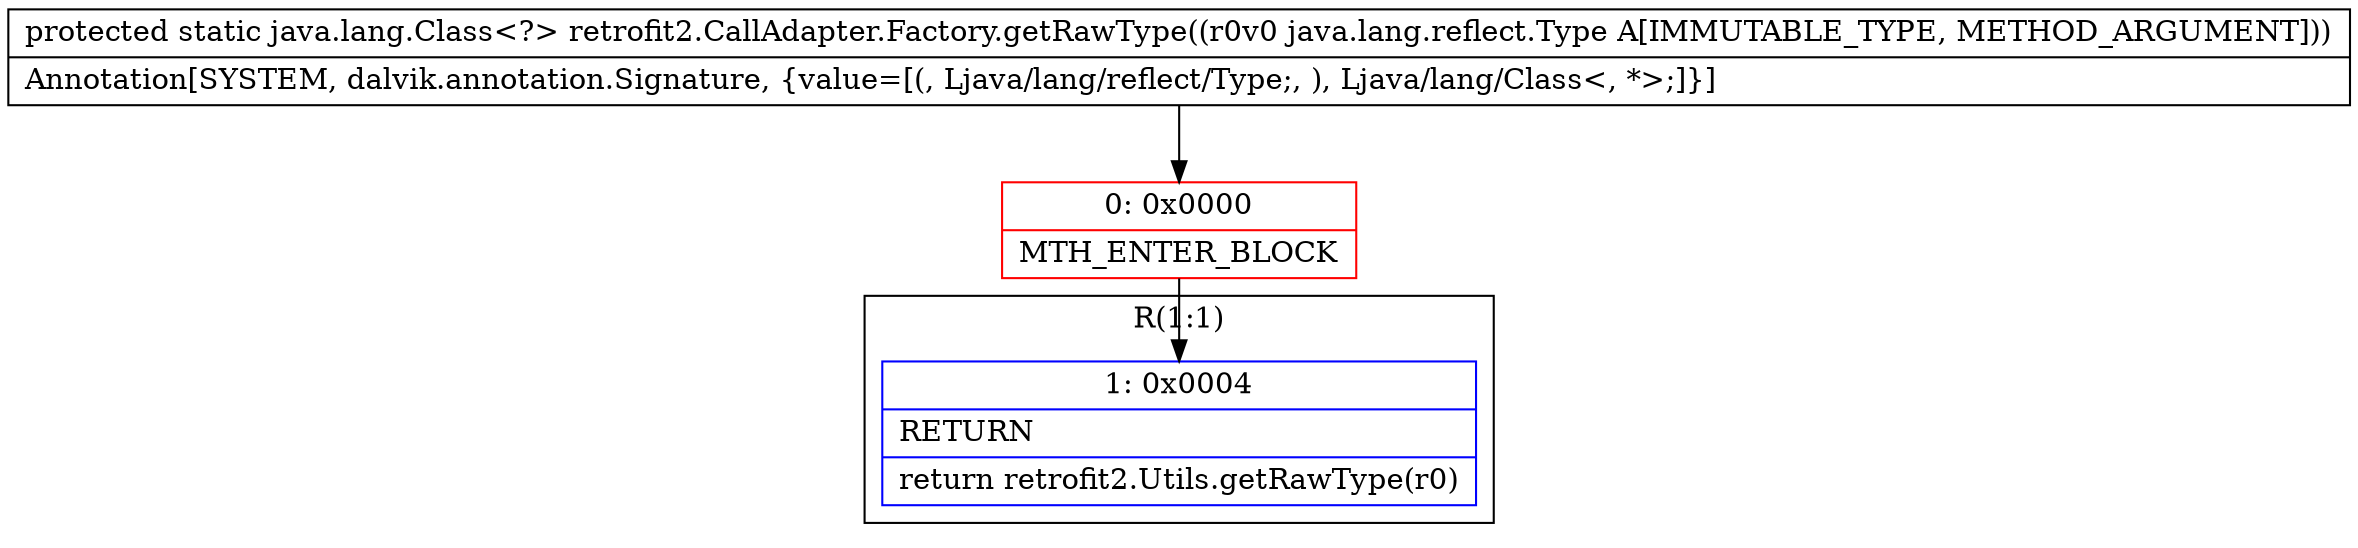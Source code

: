 digraph "CFG forretrofit2.CallAdapter.Factory.getRawType(Ljava\/lang\/reflect\/Type;)Ljava\/lang\/Class;" {
subgraph cluster_Region_577182036 {
label = "R(1:1)";
node [shape=record,color=blue];
Node_1 [shape=record,label="{1\:\ 0x0004|RETURN\l|return retrofit2.Utils.getRawType(r0)\l}"];
}
Node_0 [shape=record,color=red,label="{0\:\ 0x0000|MTH_ENTER_BLOCK\l}"];
MethodNode[shape=record,label="{protected static java.lang.Class\<?\> retrofit2.CallAdapter.Factory.getRawType((r0v0 java.lang.reflect.Type A[IMMUTABLE_TYPE, METHOD_ARGUMENT]))  | Annotation[SYSTEM, dalvik.annotation.Signature, \{value=[(, Ljava\/lang\/reflect\/Type;, ), Ljava\/lang\/Class\<, *\>;]\}]\l}"];
MethodNode -> Node_0;
Node_0 -> Node_1;
}

